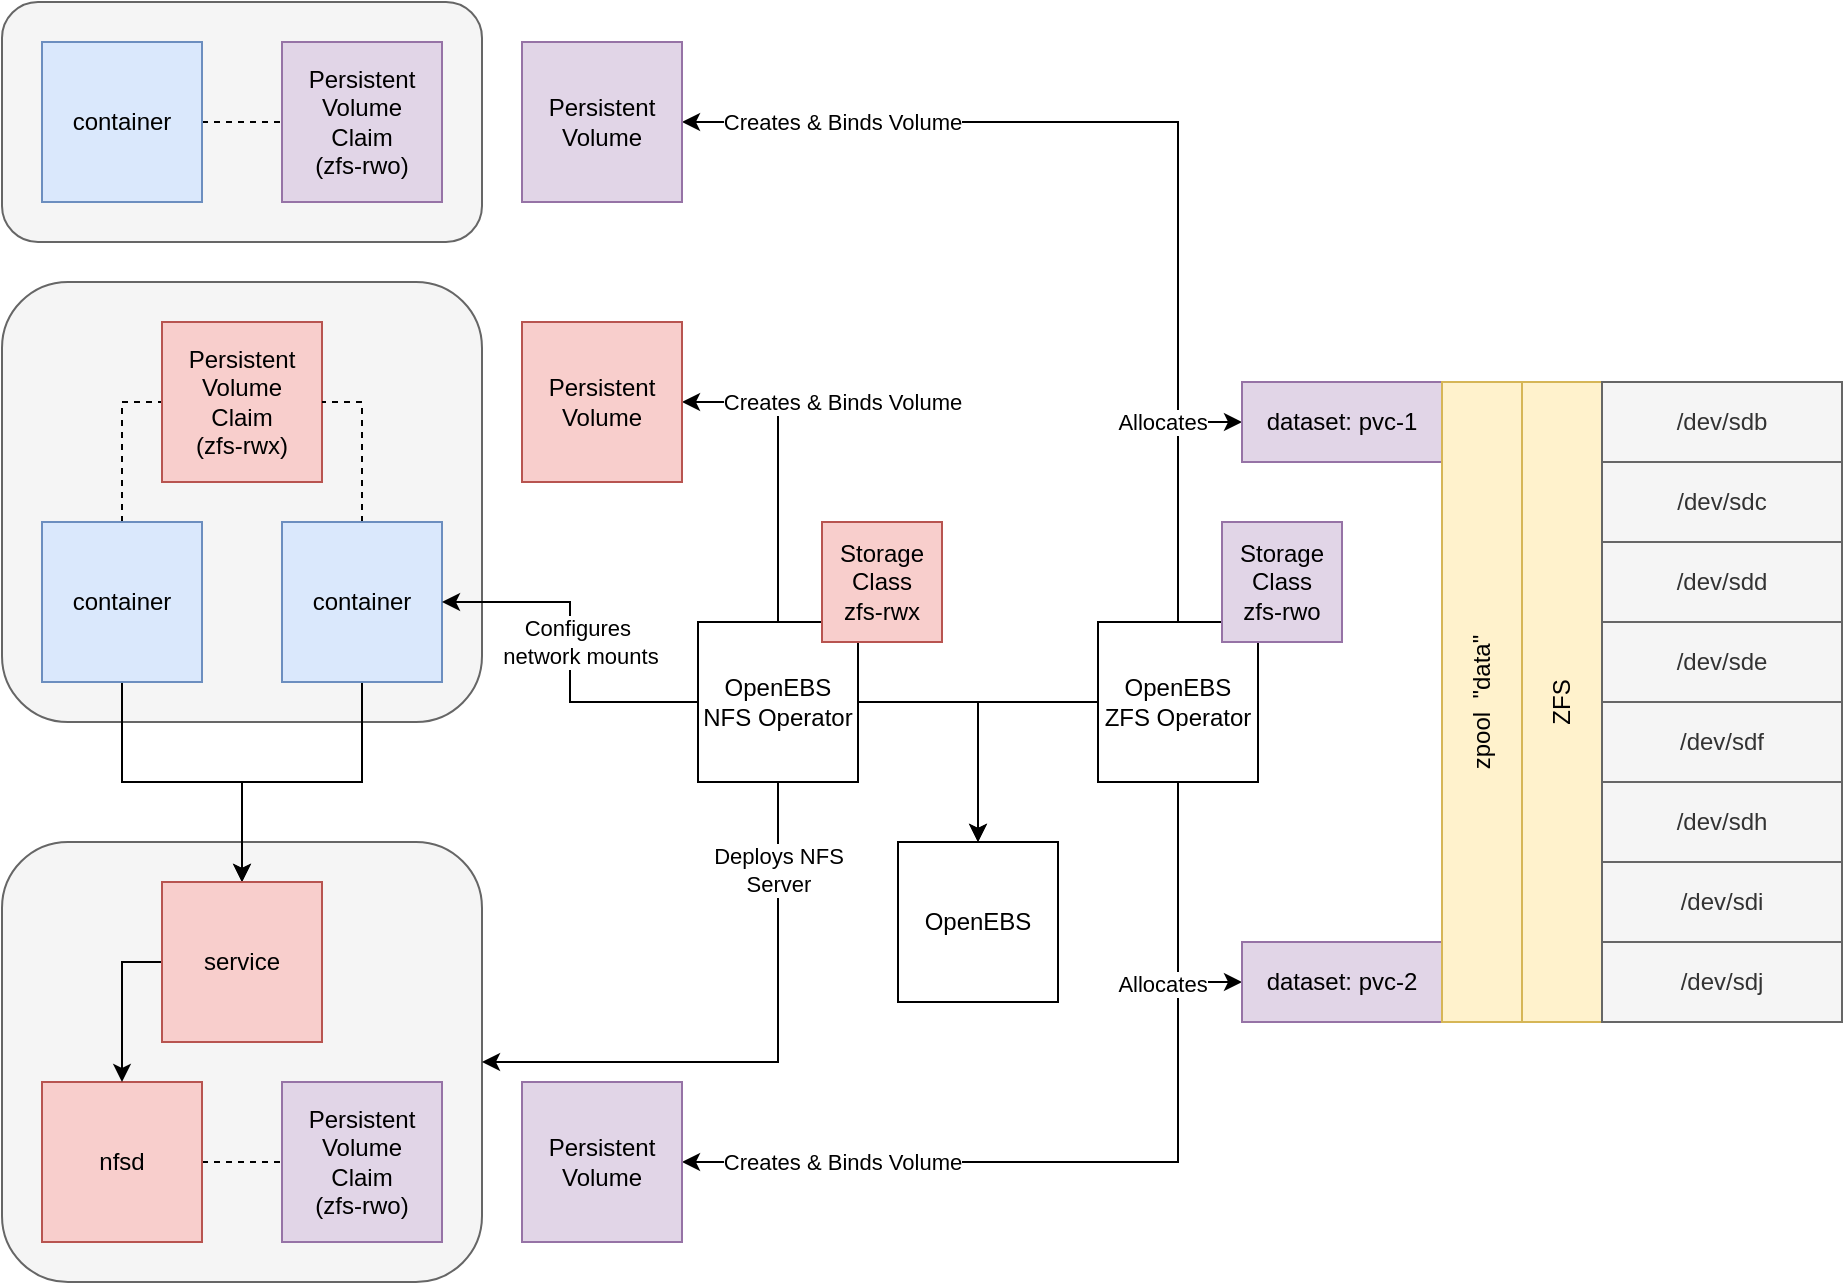 <mxfile version="24.1.0" type="google" pages="2">
  <diagram name="Storage" id="lpMqeaYy-17rv6HrHxLu">
    <mxGraphModel grid="1" page="1" gridSize="10" guides="1" tooltips="1" connect="1" arrows="1" fold="1" pageScale="1" pageWidth="850" pageHeight="1100" math="0" shadow="0">
      <root>
        <mxCell id="0" />
        <mxCell id="1" parent="0" />
        <mxCell id="DSboo58tcuAL-52WsQlw-30" value="" style="rounded=1;whiteSpace=wrap;html=1;horizontal=1;verticalAlign=middle;fillColor=#f5f5f5;fontColor=#333333;align=left;strokeColor=#666666;" vertex="1" parent="1">
          <mxGeometry x="60" y="700" width="240" height="220" as="geometry" />
        </mxCell>
        <mxCell id="DSboo58tcuAL-52WsQlw-1" value="" style="rounded=1;whiteSpace=wrap;html=1;horizontal=1;verticalAlign=top;fillColor=#f5f5f5;fontColor=#333333;strokeColor=#666666;" vertex="1" parent="1">
          <mxGeometry x="60" y="280" width="240" height="120" as="geometry" />
        </mxCell>
        <mxCell id="DSboo58tcuAL-52WsQlw-40" style="edgeStyle=orthogonalEdgeStyle;rounded=0;orthogonalLoop=1;jettySize=auto;html=1;exitX=1;exitY=0.5;exitDx=0;exitDy=0;dashed=1;endArrow=none;endFill=0;" edge="1" parent="1" source="DSboo58tcuAL-52WsQlw-2" target="DSboo58tcuAL-52WsQlw-3">
          <mxGeometry relative="1" as="geometry" />
        </mxCell>
        <mxCell id="DSboo58tcuAL-52WsQlw-2" value="container" style="whiteSpace=wrap;html=1;aspect=fixed;fillColor=#dae8fc;strokeColor=#6c8ebf;" vertex="1" parent="1">
          <mxGeometry x="80" y="300" width="80" height="80" as="geometry" />
        </mxCell>
        <mxCell id="DSboo58tcuAL-52WsQlw-3" value="Persistent&lt;div&gt;Volume&lt;/div&gt;&lt;div&gt;Claim&lt;/div&gt;&lt;div&gt;(zfs-rwo)&lt;/div&gt;" style="whiteSpace=wrap;html=1;aspect=fixed;fillColor=#e1d5e7;strokeColor=#9673a6;" vertex="1" parent="1">
          <mxGeometry x="200" y="300" width="80" height="80" as="geometry" />
        </mxCell>
        <mxCell id="DSboo58tcuAL-52WsQlw-5" value="OpenEBS" style="whiteSpace=wrap;html=1;aspect=fixed;" vertex="1" parent="1">
          <mxGeometry x="508" y="700" width="80" height="80" as="geometry" />
        </mxCell>
        <mxCell id="DSboo58tcuAL-52WsQlw-51" style="edgeStyle=orthogonalEdgeStyle;rounded=0;orthogonalLoop=1;jettySize=auto;html=1;exitX=0;exitY=0.5;exitDx=0;exitDy=0;entryX=0.5;entryY=0;entryDx=0;entryDy=0;" edge="1" parent="1" source="DSboo58tcuAL-52WsQlw-6" target="DSboo58tcuAL-52WsQlw-5">
          <mxGeometry relative="1" as="geometry" />
        </mxCell>
        <mxCell id="DSboo58tcuAL-52WsQlw-59" style="edgeStyle=orthogonalEdgeStyle;rounded=0;orthogonalLoop=1;jettySize=auto;html=1;exitX=0.5;exitY=1;exitDx=0;exitDy=0;entryX=1;entryY=0.5;entryDx=0;entryDy=0;" edge="1" parent="1" source="DSboo58tcuAL-52WsQlw-6" target="DSboo58tcuAL-52WsQlw-33">
          <mxGeometry relative="1" as="geometry" />
        </mxCell>
        <mxCell id="DSboo58tcuAL-52WsQlw-60" value="Creates &amp;amp; Binds Volume" style="edgeLabel;html=1;align=center;verticalAlign=middle;resizable=0;points=[];" vertex="1" connectable="0" parent="DSboo58tcuAL-52WsQlw-59">
          <mxGeometry x="0.018" y="-4" relative="1" as="geometry">
            <mxPoint x="-135" y="4" as="offset" />
          </mxGeometry>
        </mxCell>
        <mxCell id="DSboo58tcuAL-52WsQlw-64" style="edgeStyle=orthogonalEdgeStyle;rounded=0;orthogonalLoop=1;jettySize=auto;html=1;exitX=0.5;exitY=0;exitDx=0;exitDy=0;entryX=1;entryY=0.5;entryDx=0;entryDy=0;" edge="1" parent="1" source="DSboo58tcuAL-52WsQlw-6" target="DSboo58tcuAL-52WsQlw-10">
          <mxGeometry relative="1" as="geometry" />
        </mxCell>
        <mxCell id="DSboo58tcuAL-52WsQlw-65" value="Creates &amp;amp; Binds Volume" style="edgeLabel;html=1;align=center;verticalAlign=middle;resizable=0;points=[];" vertex="1" connectable="0" parent="DSboo58tcuAL-52WsQlw-64">
          <mxGeometry x="0.847" y="1" relative="1" as="geometry">
            <mxPoint x="42" y="-1" as="offset" />
          </mxGeometry>
        </mxCell>
        <mxCell id="DSboo58tcuAL-52WsQlw-6" value="OpenEBS&lt;div&gt;ZFS Operator&lt;/div&gt;" style="whiteSpace=wrap;html=1;aspect=fixed;" vertex="1" parent="1">
          <mxGeometry x="608" y="590" width="80" height="80" as="geometry" />
        </mxCell>
        <mxCell id="DSboo58tcuAL-52WsQlw-7" value="Storage Class&lt;div&gt;zfs-rwo&lt;/div&gt;" style="whiteSpace=wrap;html=1;aspect=fixed;fillColor=#e1d5e7;strokeColor=#9673a6;" vertex="1" parent="1">
          <mxGeometry x="670" y="540" width="60" height="60" as="geometry" />
        </mxCell>
        <mxCell id="DSboo58tcuAL-52WsQlw-52" style="edgeStyle=orthogonalEdgeStyle;rounded=0;orthogonalLoop=1;jettySize=auto;html=1;exitX=1;exitY=0.5;exitDx=0;exitDy=0;" edge="1" parent="1" source="DSboo58tcuAL-52WsQlw-8" target="DSboo58tcuAL-52WsQlw-5">
          <mxGeometry relative="1" as="geometry" />
        </mxCell>
        <mxCell id="DSboo58tcuAL-52WsQlw-53" style="edgeStyle=orthogonalEdgeStyle;rounded=0;orthogonalLoop=1;jettySize=auto;html=1;exitX=0.5;exitY=1;exitDx=0;exitDy=0;entryX=1;entryY=0.5;entryDx=0;entryDy=0;" edge="1" parent="1" source="DSboo58tcuAL-52WsQlw-8" target="DSboo58tcuAL-52WsQlw-30">
          <mxGeometry relative="1" as="geometry" />
        </mxCell>
        <mxCell id="DSboo58tcuAL-52WsQlw-54" value="Deploys NFS&lt;div&gt;Server&lt;/div&gt;" style="edgeLabel;html=1;align=center;verticalAlign=middle;resizable=0;points=[];" vertex="1" connectable="0" parent="DSboo58tcuAL-52WsQlw-53">
          <mxGeometry x="-0.585" y="2" relative="1" as="geometry">
            <mxPoint x="-2" y="-16" as="offset" />
          </mxGeometry>
        </mxCell>
        <mxCell id="DSboo58tcuAL-52WsQlw-66" style="edgeStyle=orthogonalEdgeStyle;rounded=0;orthogonalLoop=1;jettySize=auto;html=1;exitX=0.5;exitY=0;exitDx=0;exitDy=0;entryX=1;entryY=0.5;entryDx=0;entryDy=0;" edge="1" parent="1" source="DSboo58tcuAL-52WsQlw-8" target="DSboo58tcuAL-52WsQlw-28">
          <mxGeometry relative="1" as="geometry" />
        </mxCell>
        <mxCell id="DSboo58tcuAL-52WsQlw-67" value="Creates &amp;amp; Binds Volume" style="edgeLabel;html=1;align=center;verticalAlign=middle;resizable=0;points=[];" vertex="1" connectable="0" parent="DSboo58tcuAL-52WsQlw-66">
          <mxGeometry x="0.025" y="-1" relative="1" as="geometry">
            <mxPoint x="31" y="-29" as="offset" />
          </mxGeometry>
        </mxCell>
        <mxCell id="DSboo58tcuAL-52WsQlw-8" value="OpenEBS&lt;div&gt;NFS Operator&lt;/div&gt;" style="whiteSpace=wrap;html=1;aspect=fixed;" vertex="1" parent="1">
          <mxGeometry x="408" y="590" width="80" height="80" as="geometry" />
        </mxCell>
        <mxCell id="DSboo58tcuAL-52WsQlw-49" style="edgeStyle=orthogonalEdgeStyle;rounded=0;orthogonalLoop=1;jettySize=auto;html=1;exitX=0.5;exitY=0;exitDx=0;exitDy=0;entryX=0;entryY=0.5;entryDx=0;entryDy=0;" edge="1" parent="1" source="DSboo58tcuAL-52WsQlw-6" target="DSboo58tcuAL-52WsQlw-23">
          <mxGeometry relative="1" as="geometry" />
        </mxCell>
        <mxCell id="DSboo58tcuAL-52WsQlw-50" value="Allocates" style="edgeLabel;html=1;align=center;verticalAlign=middle;resizable=0;points=[];" vertex="1" connectable="0" parent="DSboo58tcuAL-52WsQlw-49">
          <mxGeometry x="-0.011" relative="1" as="geometry">
            <mxPoint x="-8" y="-35" as="offset" />
          </mxGeometry>
        </mxCell>
        <mxCell id="DSboo58tcuAL-52WsQlw-10" value="Persistent Volume" style="whiteSpace=wrap;html=1;aspect=fixed;fillColor=#e1d5e7;strokeColor=#9673a6;" vertex="1" parent="1">
          <mxGeometry x="320" y="300" width="80" height="80" as="geometry" />
        </mxCell>
        <mxCell id="DSboo58tcuAL-52WsQlw-23" value="dataset: pvc-1" style="rounded=0;whiteSpace=wrap;html=1;fillColor=#e1d5e7;strokeColor=#9673a6;" vertex="1" parent="1">
          <mxGeometry x="680" y="470" width="100" height="40" as="geometry" />
        </mxCell>
        <mxCell id="DSboo58tcuAL-52WsQlw-24" value="" style="rounded=1;whiteSpace=wrap;html=1;horizontal=1;verticalAlign=middle;fillColor=#f5f5f5;fontColor=#333333;align=left;strokeColor=#666666;" vertex="1" parent="1">
          <mxGeometry x="60" y="420" width="240" height="220" as="geometry" />
        </mxCell>
        <mxCell id="DSboo58tcuAL-52WsQlw-37" style="edgeStyle=orthogonalEdgeStyle;rounded=0;orthogonalLoop=1;jettySize=auto;html=1;exitX=0.5;exitY=1;exitDx=0;exitDy=0;entryX=0.5;entryY=0;entryDx=0;entryDy=0;" edge="1" parent="1" source="DSboo58tcuAL-52WsQlw-25" target="DSboo58tcuAL-52WsQlw-34">
          <mxGeometry relative="1" as="geometry" />
        </mxCell>
        <mxCell id="DSboo58tcuAL-52WsQlw-38" style="edgeStyle=orthogonalEdgeStyle;rounded=0;orthogonalLoop=1;jettySize=auto;html=1;exitX=0.5;exitY=0;exitDx=0;exitDy=0;entryX=0;entryY=0.5;entryDx=0;entryDy=0;endArrow=none;endFill=0;dashed=1;" edge="1" parent="1" source="DSboo58tcuAL-52WsQlw-25" target="DSboo58tcuAL-52WsQlw-26">
          <mxGeometry relative="1" as="geometry" />
        </mxCell>
        <mxCell id="DSboo58tcuAL-52WsQlw-25" value="container" style="whiteSpace=wrap;html=1;aspect=fixed;fillColor=#dae8fc;strokeColor=#6c8ebf;" vertex="1" parent="1">
          <mxGeometry x="80" y="540" width="80" height="80" as="geometry" />
        </mxCell>
        <mxCell id="DSboo58tcuAL-52WsQlw-26" value="Persistent&lt;div&gt;Volume&lt;/div&gt;&lt;div&gt;Claim&lt;/div&gt;&lt;div&gt;(zfs-rwx)&lt;/div&gt;" style="whiteSpace=wrap;html=1;aspect=fixed;fillColor=#f8cecc;strokeColor=#b85450;" vertex="1" parent="1">
          <mxGeometry x="140" y="440" width="80" height="80" as="geometry" />
        </mxCell>
        <mxCell id="DSboo58tcuAL-52WsQlw-36" style="edgeStyle=orthogonalEdgeStyle;rounded=0;orthogonalLoop=1;jettySize=auto;html=1;exitX=0.5;exitY=1;exitDx=0;exitDy=0;entryX=0.5;entryY=0;entryDx=0;entryDy=0;" edge="1" parent="1" source="DSboo58tcuAL-52WsQlw-27" target="DSboo58tcuAL-52WsQlw-34">
          <mxGeometry relative="1" as="geometry" />
        </mxCell>
        <mxCell id="DSboo58tcuAL-52WsQlw-39" style="edgeStyle=orthogonalEdgeStyle;rounded=0;orthogonalLoop=1;jettySize=auto;html=1;exitX=0.5;exitY=0;exitDx=0;exitDy=0;entryX=1;entryY=0.5;entryDx=0;entryDy=0;dashed=1;endArrow=none;endFill=0;" edge="1" parent="1" source="DSboo58tcuAL-52WsQlw-27" target="DSboo58tcuAL-52WsQlw-26">
          <mxGeometry relative="1" as="geometry" />
        </mxCell>
        <mxCell id="DSboo58tcuAL-52WsQlw-27" value="container" style="whiteSpace=wrap;html=1;aspect=fixed;fillColor=#dae8fc;strokeColor=#6c8ebf;" vertex="1" parent="1">
          <mxGeometry x="200" y="540" width="80" height="80" as="geometry" />
        </mxCell>
        <mxCell id="DSboo58tcuAL-52WsQlw-28" value="Persistent&lt;div&gt;Volume&lt;/div&gt;" style="whiteSpace=wrap;html=1;aspect=fixed;fillColor=#f8cecc;strokeColor=#b85450;" vertex="1" parent="1">
          <mxGeometry x="320" y="440" width="80" height="80" as="geometry" />
        </mxCell>
        <mxCell id="DSboo58tcuAL-52WsQlw-42" style="edgeStyle=orthogonalEdgeStyle;rounded=0;orthogonalLoop=1;jettySize=auto;html=1;exitX=1;exitY=0.5;exitDx=0;exitDy=0;entryX=0;entryY=0.5;entryDx=0;entryDy=0;dashed=1;endArrow=none;endFill=0;" edge="1" parent="1" source="DSboo58tcuAL-52WsQlw-31" target="DSboo58tcuAL-52WsQlw-32">
          <mxGeometry relative="1" as="geometry" />
        </mxCell>
        <mxCell id="DSboo58tcuAL-52WsQlw-31" value="nfsd" style="whiteSpace=wrap;html=1;aspect=fixed;fillColor=#f8cecc;strokeColor=#b85450;" vertex="1" parent="1">
          <mxGeometry x="80" y="820" width="80" height="80" as="geometry" />
        </mxCell>
        <mxCell id="DSboo58tcuAL-52WsQlw-32" value="Persistent&lt;div&gt;Volume&lt;/div&gt;&lt;div&gt;Claim&lt;/div&gt;&lt;div&gt;(zfs-rwo)&lt;/div&gt;" style="whiteSpace=wrap;html=1;aspect=fixed;fillColor=#e1d5e7;strokeColor=#9673a6;" vertex="1" parent="1">
          <mxGeometry x="200" y="820" width="80" height="80" as="geometry" />
        </mxCell>
        <mxCell id="DSboo58tcuAL-52WsQlw-47" style="edgeStyle=orthogonalEdgeStyle;rounded=0;orthogonalLoop=1;jettySize=auto;html=1;exitX=0.5;exitY=1;exitDx=0;exitDy=0;entryX=0;entryY=0.5;entryDx=0;entryDy=0;" edge="1" parent="1" source="DSboo58tcuAL-52WsQlw-6" target="DSboo58tcuAL-52WsQlw-43">
          <mxGeometry relative="1" as="geometry" />
        </mxCell>
        <mxCell id="DSboo58tcuAL-52WsQlw-48" value="Allocates" style="edgeLabel;html=1;align=center;verticalAlign=middle;resizable=0;points=[];" vertex="1" connectable="0" parent="DSboo58tcuAL-52WsQlw-47">
          <mxGeometry x="-0.13" relative="1" as="geometry">
            <mxPoint x="-8" y="43" as="offset" />
          </mxGeometry>
        </mxCell>
        <mxCell id="DSboo58tcuAL-52WsQlw-33" value="Persistent Volume" style="whiteSpace=wrap;html=1;aspect=fixed;fillColor=#e1d5e7;strokeColor=#9673a6;" vertex="1" parent="1">
          <mxGeometry x="320" y="820" width="80" height="80" as="geometry" />
        </mxCell>
        <mxCell id="DSboo58tcuAL-52WsQlw-41" style="edgeStyle=orthogonalEdgeStyle;rounded=0;orthogonalLoop=1;jettySize=auto;html=1;exitX=0;exitY=0.5;exitDx=0;exitDy=0;" edge="1" parent="1" source="DSboo58tcuAL-52WsQlw-34" target="DSboo58tcuAL-52WsQlw-31">
          <mxGeometry relative="1" as="geometry" />
        </mxCell>
        <mxCell id="DSboo58tcuAL-52WsQlw-34" value="service" style="whiteSpace=wrap;html=1;aspect=fixed;fillColor=#f8cecc;strokeColor=#b85450;" vertex="1" parent="1">
          <mxGeometry x="140" y="720" width="80" height="80" as="geometry" />
        </mxCell>
        <mxCell id="DSboo58tcuAL-52WsQlw-43" value="dataset: pvc-2" style="rounded=0;whiteSpace=wrap;html=1;fillColor=#e1d5e7;strokeColor=#9673a6;" vertex="1" parent="1">
          <mxGeometry x="680" y="750" width="100" height="40" as="geometry" />
        </mxCell>
        <mxCell id="DSboo58tcuAL-52WsQlw-46" value="" style="group;fillColor=#fff2cc;strokeColor=#d6b656;" vertex="1" connectable="0" parent="1">
          <mxGeometry x="780" y="470" width="200" height="320" as="geometry" />
        </mxCell>
        <mxCell id="DSboo58tcuAL-52WsQlw-11" value="ZFS" style="rounded=0;whiteSpace=wrap;html=1;horizontal=0;fillColor=#fff2cc;strokeColor=#d6b656;" vertex="1" parent="DSboo58tcuAL-52WsQlw-46">
          <mxGeometry x="40" width="40" height="320" as="geometry" />
        </mxCell>
        <mxCell id="DSboo58tcuAL-52WsQlw-45" value="" style="group" vertex="1" connectable="0" parent="DSboo58tcuAL-52WsQlw-46">
          <mxGeometry width="200" height="320" as="geometry" />
        </mxCell>
        <mxCell id="DSboo58tcuAL-52WsQlw-12" value="/dev/sdb" style="rounded=0;whiteSpace=wrap;html=1;fillColor=#f5f5f5;fontColor=#333333;strokeColor=#666666;" vertex="1" parent="DSboo58tcuAL-52WsQlw-45">
          <mxGeometry x="80" width="120" height="40" as="geometry" />
        </mxCell>
        <mxCell id="DSboo58tcuAL-52WsQlw-13" value="/dev/sdc" style="rounded=0;whiteSpace=wrap;html=1;fillColor=#f5f5f5;fontColor=#333333;strokeColor=#666666;" vertex="1" parent="DSboo58tcuAL-52WsQlw-45">
          <mxGeometry x="80" y="40" width="120" height="40" as="geometry" />
        </mxCell>
        <mxCell id="DSboo58tcuAL-52WsQlw-14" value="/dev/sdd" style="rounded=0;whiteSpace=wrap;html=1;fillColor=#f5f5f5;fontColor=#333333;strokeColor=#666666;" vertex="1" parent="DSboo58tcuAL-52WsQlw-45">
          <mxGeometry x="80" y="80" width="120" height="40" as="geometry" />
        </mxCell>
        <mxCell id="DSboo58tcuAL-52WsQlw-15" value="/dev/sde" style="rounded=0;whiteSpace=wrap;html=1;fillColor=#f5f5f5;fontColor=#333333;strokeColor=#666666;" vertex="1" parent="DSboo58tcuAL-52WsQlw-45">
          <mxGeometry x="80" y="120" width="120" height="40" as="geometry" />
        </mxCell>
        <mxCell id="DSboo58tcuAL-52WsQlw-16" value="/dev/sdf" style="rounded=0;whiteSpace=wrap;html=1;fillColor=#f5f5f5;fontColor=#333333;strokeColor=#666666;" vertex="1" parent="DSboo58tcuAL-52WsQlw-45">
          <mxGeometry x="80" y="160" width="120" height="40" as="geometry" />
        </mxCell>
        <mxCell id="DSboo58tcuAL-52WsQlw-17" value="/dev/sdh" style="rounded=0;whiteSpace=wrap;html=1;fillColor=#f5f5f5;fontColor=#333333;strokeColor=#666666;" vertex="1" parent="DSboo58tcuAL-52WsQlw-45">
          <mxGeometry x="80" y="200" width="120" height="40" as="geometry" />
        </mxCell>
        <mxCell id="DSboo58tcuAL-52WsQlw-18" value="/dev/sdi" style="rounded=0;whiteSpace=wrap;html=1;fillColor=#f5f5f5;fontColor=#333333;strokeColor=#666666;" vertex="1" parent="DSboo58tcuAL-52WsQlw-45">
          <mxGeometry x="80" y="240" width="120" height="40" as="geometry" />
        </mxCell>
        <mxCell id="DSboo58tcuAL-52WsQlw-19" value="/dev/sdj" style="rounded=0;whiteSpace=wrap;html=1;fillColor=#f5f5f5;fontColor=#333333;strokeColor=#666666;" vertex="1" parent="DSboo58tcuAL-52WsQlw-45">
          <mxGeometry x="80" y="280" width="120" height="40" as="geometry" />
        </mxCell>
        <mxCell id="DSboo58tcuAL-52WsQlw-21" value="zpool&amp;nbsp; &quot;data&quot;" style="rounded=0;whiteSpace=wrap;html=1;horizontal=0;fillColor=#fff2cc;strokeColor=#d6b656;" vertex="1" parent="DSboo58tcuAL-52WsQlw-45">
          <mxGeometry width="40" height="320" as="geometry" />
        </mxCell>
        <mxCell id="DSboo58tcuAL-52WsQlw-56" style="edgeStyle=orthogonalEdgeStyle;rounded=0;orthogonalLoop=1;jettySize=auto;html=1;exitX=0;exitY=0.5;exitDx=0;exitDy=0;entryX=1;entryY=0.5;entryDx=0;entryDy=0;" edge="1" parent="1" source="DSboo58tcuAL-52WsQlw-8" target="DSboo58tcuAL-52WsQlw-27">
          <mxGeometry relative="1" as="geometry" />
        </mxCell>
        <mxCell id="DSboo58tcuAL-52WsQlw-57" value="Configures&amp;nbsp;&lt;div&gt;network mounts&lt;/div&gt;" style="edgeLabel;html=1;align=center;verticalAlign=middle;resizable=0;points=[];" vertex="1" connectable="0" parent="DSboo58tcuAL-52WsQlw-56">
          <mxGeometry x="0.29" relative="1" as="geometry">
            <mxPoint x="6" y="20" as="offset" />
          </mxGeometry>
        </mxCell>
        <mxCell id="DSboo58tcuAL-52WsQlw-63" value="Storage Class&lt;div&gt;zfs-rwx&lt;/div&gt;" style="whiteSpace=wrap;html=1;aspect=fixed;fillColor=#f8cecc;strokeColor=#b85450;" vertex="1" parent="1">
          <mxGeometry x="470" y="540" width="60" height="60" as="geometry" />
        </mxCell>
      </root>
    </mxGraphModel>
  </diagram>
  <diagram id="HBpLRJj61KdkfzT1Da7W" name="Service Flow">
    <mxGraphModel grid="1" page="1" gridSize="10" guides="1" tooltips="1" connect="1" arrows="1" fold="1" pageScale="1" pageWidth="827" pageHeight="1169" math="0" shadow="0">
      <root>
        <mxCell id="0" />
        <mxCell id="1" parent="0" />
        <mxCell id="IvFB8CJMPVDLsbIIlRhp-10" style="edgeStyle=orthogonalEdgeStyle;rounded=0;orthogonalLoop=1;jettySize=auto;html=1;exitX=0.5;exitY=0;exitDx=0;exitDy=0;entryX=0;entryY=0.5;entryDx=0;entryDy=0;" edge="1" parent="1" source="IvFB8CJMPVDLsbIIlRhp-1" target="IvFB8CJMPVDLsbIIlRhp-3">
          <mxGeometry relative="1" as="geometry" />
        </mxCell>
        <mxCell id="IvFB8CJMPVDLsbIIlRhp-11" style="edgeStyle=orthogonalEdgeStyle;rounded=0;orthogonalLoop=1;jettySize=auto;html=1;exitX=0.5;exitY=0;exitDx=0;exitDy=0;entryX=0;entryY=0.5;entryDx=0;entryDy=0;" edge="1" parent="1" source="IvFB8CJMPVDLsbIIlRhp-1" target="IvFB8CJMPVDLsbIIlRhp-4">
          <mxGeometry relative="1" as="geometry" />
        </mxCell>
        <mxCell id="IvFB8CJMPVDLsbIIlRhp-21" style="edgeStyle=orthogonalEdgeStyle;rounded=0;orthogonalLoop=1;jettySize=auto;html=1;exitX=1;exitY=0.5;exitDx=0;exitDy=0;entryX=0.5;entryY=1;entryDx=0;entryDy=0;" edge="1" parent="1" source="IvFB8CJMPVDLsbIIlRhp-1" target="IvFB8CJMPVDLsbIIlRhp-9">
          <mxGeometry relative="1" as="geometry" />
        </mxCell>
        <mxCell id="IvFB8CJMPVDLsbIIlRhp-27" style="edgeStyle=orthogonalEdgeStyle;rounded=0;orthogonalLoop=1;jettySize=auto;html=1;exitX=0.5;exitY=1;exitDx=0;exitDy=0;entryX=0;entryY=0.5;entryDx=0;entryDy=0;" edge="1" parent="1" source="IvFB8CJMPVDLsbIIlRhp-1" target="IvFB8CJMPVDLsbIIlRhp-24">
          <mxGeometry relative="1" as="geometry" />
        </mxCell>
        <mxCell id="IvFB8CJMPVDLsbIIlRhp-28" style="edgeStyle=orthogonalEdgeStyle;rounded=0;orthogonalLoop=1;jettySize=auto;html=1;exitX=0.5;exitY=1;exitDx=0;exitDy=0;entryX=0;entryY=0.5;entryDx=0;entryDy=0;" edge="1" parent="1" source="IvFB8CJMPVDLsbIIlRhp-1" target="IvFB8CJMPVDLsbIIlRhp-25">
          <mxGeometry relative="1" as="geometry" />
        </mxCell>
        <mxCell id="IvFB8CJMPVDLsbIIlRhp-32" style="edgeStyle=orthogonalEdgeStyle;rounded=0;orthogonalLoop=1;jettySize=auto;html=1;exitX=0.5;exitY=1;exitDx=0;exitDy=0;entryX=0;entryY=0.5;entryDx=0;entryDy=0;" edge="1" parent="1" source="IvFB8CJMPVDLsbIIlRhp-1" target="IvFB8CJMPVDLsbIIlRhp-31">
          <mxGeometry relative="1" as="geometry" />
        </mxCell>
        <mxCell id="IvFB8CJMPVDLsbIIlRhp-1" value="&lt;div&gt;https-in-gw&lt;/div&gt;&lt;div&gt;(Istio/Gateway)&lt;br&gt;&lt;/div&gt;" style="rounded=0;whiteSpace=wrap;html=1;" vertex="1" parent="1">
          <mxGeometry x="150" y="500" width="120" height="60" as="geometry" />
        </mxCell>
        <mxCell id="IvFB8CJMPVDLsbIIlRhp-2" value="External" style="ellipse;shape=cloud;whiteSpace=wrap;html=1;" vertex="1" parent="1">
          <mxGeometry y="490" width="120" height="80" as="geometry" />
        </mxCell>
        <mxCell id="IvFB8CJMPVDLsbIIlRhp-14" style="edgeStyle=orthogonalEdgeStyle;rounded=0;orthogonalLoop=1;jettySize=auto;html=1;exitX=1;exitY=0.5;exitDx=0;exitDy=0;" edge="1" parent="1" source="IvFB8CJMPVDLsbIIlRhp-3">
          <mxGeometry relative="1" as="geometry">
            <mxPoint x="580.0" y="390.0" as="targetPoint" />
          </mxGeometry>
        </mxCell>
        <mxCell id="IvFB8CJMPVDLsbIIlRhp-3" value="argocd-server" style="rounded=0;whiteSpace=wrap;html=1;" vertex="1" parent="1">
          <mxGeometry x="294" y="220" width="120" height="60" as="geometry" />
        </mxCell>
        <mxCell id="IvFB8CJMPVDLsbIIlRhp-13" style="edgeStyle=orthogonalEdgeStyle;rounded=0;orthogonalLoop=1;jettySize=auto;html=1;exitX=1;exitY=0.5;exitDx=0;exitDy=0;entryX=0.5;entryY=0;entryDx=0;entryDy=0;" edge="1" parent="1" source="IvFB8CJMPVDLsbIIlRhp-4" target="IvFB8CJMPVDLsbIIlRhp-5">
          <mxGeometry relative="1" as="geometry" />
        </mxCell>
        <mxCell id="IvFB8CJMPVDLsbIIlRhp-30" style="edgeStyle=orthogonalEdgeStyle;rounded=0;orthogonalLoop=1;jettySize=auto;html=1;exitX=0.5;exitY=1;exitDx=0;exitDy=0;" edge="1" parent="1" source="IvFB8CJMPVDLsbIIlRhp-4" target="IvFB8CJMPVDLsbIIlRhp-29">
          <mxGeometry relative="1" as="geometry" />
        </mxCell>
        <mxCell id="IvFB8CJMPVDLsbIIlRhp-4" value="jellyfin" style="rounded=0;whiteSpace=wrap;html=1;" vertex="1" parent="1">
          <mxGeometry x="294" y="310" width="120" height="60" as="geometry" />
        </mxCell>
        <mxCell id="IvFB8CJMPVDLsbIIlRhp-15" style="edgeStyle=orthogonalEdgeStyle;rounded=0;orthogonalLoop=1;jettySize=auto;html=1;exitX=1;exitY=0.5;exitDx=0;exitDy=0;entryX=0;entryY=0.5;entryDx=0;entryDy=0;" edge="1" parent="1" source="IvFB8CJMPVDLsbIIlRhp-5" target="IvFB8CJMPVDLsbIIlRhp-6">
          <mxGeometry relative="1" as="geometry" />
        </mxCell>
        <mxCell id="IvFB8CJMPVDLsbIIlRhp-16" style="edgeStyle=orthogonalEdgeStyle;rounded=0;orthogonalLoop=1;jettySize=auto;html=1;exitX=1;exitY=0.5;exitDx=0;exitDy=0;entryX=0;entryY=0.5;entryDx=0;entryDy=0;" edge="1" parent="1" source="IvFB8CJMPVDLsbIIlRhp-5" target="IvFB8CJMPVDLsbIIlRhp-8">
          <mxGeometry relative="1" as="geometry" />
        </mxCell>
        <mxCell id="IvFB8CJMPVDLsbIIlRhp-17" style="edgeStyle=orthogonalEdgeStyle;rounded=0;orthogonalLoop=1;jettySize=auto;html=1;exitX=1;exitY=0.5;exitDx=0;exitDy=0;entryX=0;entryY=0.5;entryDx=0;entryDy=0;" edge="1" parent="1" source="IvFB8CJMPVDLsbIIlRhp-5" target="IvFB8CJMPVDLsbIIlRhp-7">
          <mxGeometry relative="1" as="geometry" />
        </mxCell>
        <mxCell id="IvFB8CJMPVDLsbIIlRhp-5" value="otel-col-cluster" style="rounded=0;whiteSpace=wrap;html=1;" vertex="1" parent="1">
          <mxGeometry x="520" y="390" width="120" height="60" as="geometry" />
        </mxCell>
        <mxCell id="IvFB8CJMPVDLsbIIlRhp-6" value="mimir" style="rounded=0;whiteSpace=wrap;html=1;" vertex="1" parent="1">
          <mxGeometry x="690" y="320" width="120" height="60" as="geometry" />
        </mxCell>
        <mxCell id="IvFB8CJMPVDLsbIIlRhp-7" value="loki" style="rounded=0;whiteSpace=wrap;html=1;" vertex="1" parent="1">
          <mxGeometry x="690" y="390" width="120" height="60" as="geometry" />
        </mxCell>
        <mxCell id="IvFB8CJMPVDLsbIIlRhp-8" value="tempo" style="rounded=0;whiteSpace=wrap;html=1;" vertex="1" parent="1">
          <mxGeometry x="690" y="460" width="120" height="60" as="geometry" />
        </mxCell>
        <mxCell id="IvFB8CJMPVDLsbIIlRhp-18" style="edgeStyle=orthogonalEdgeStyle;rounded=0;orthogonalLoop=1;jettySize=auto;html=1;exitX=0;exitY=0.5;exitDx=0;exitDy=0;entryX=1;entryY=0.5;entryDx=0;entryDy=0;" edge="1" parent="1" source="IvFB8CJMPVDLsbIIlRhp-9" target="IvFB8CJMPVDLsbIIlRhp-6">
          <mxGeometry relative="1" as="geometry" />
        </mxCell>
        <mxCell id="IvFB8CJMPVDLsbIIlRhp-19" style="edgeStyle=orthogonalEdgeStyle;rounded=0;orthogonalLoop=1;jettySize=auto;html=1;exitX=0;exitY=0.5;exitDx=0;exitDy=0;entryX=1;entryY=0.5;entryDx=0;entryDy=0;" edge="1" parent="1" source="IvFB8CJMPVDLsbIIlRhp-9" target="IvFB8CJMPVDLsbIIlRhp-7">
          <mxGeometry relative="1" as="geometry" />
        </mxCell>
        <mxCell id="IvFB8CJMPVDLsbIIlRhp-20" style="edgeStyle=orthogonalEdgeStyle;rounded=0;orthogonalLoop=1;jettySize=auto;html=1;exitX=0;exitY=0.5;exitDx=0;exitDy=0;entryX=1;entryY=0.5;entryDx=0;entryDy=0;" edge="1" parent="1" source="IvFB8CJMPVDLsbIIlRhp-9" target="IvFB8CJMPVDLsbIIlRhp-8">
          <mxGeometry relative="1" as="geometry" />
        </mxCell>
        <mxCell id="IvFB8CJMPVDLsbIIlRhp-9" value="grafana" style="rounded=0;whiteSpace=wrap;html=1;" vertex="1" parent="1">
          <mxGeometry x="880" y="390" width="120" height="60" as="geometry" />
        </mxCell>
        <mxCell id="IvFB8CJMPVDLsbIIlRhp-22" value="argocd-redis" style="rounded=0;whiteSpace=wrap;html=1;" vertex="1" parent="1">
          <mxGeometry x="90" y="-10" width="120" height="60" as="geometry" />
        </mxCell>
        <mxCell id="IvFB8CJMPVDLsbIIlRhp-23" value="kube-system" style="rounded=1;whiteSpace=wrap;html=1;verticalAlign=bottom;" vertex="1" parent="1">
          <mxGeometry x="1060" y="20" width="390" height="60" as="geometry" />
        </mxCell>
        <mxCell id="IvFB8CJMPVDLsbIIlRhp-24" value="matchbox" style="rounded=0;whiteSpace=wrap;html=1;" vertex="1" parent="1">
          <mxGeometry x="294" y="560" width="120" height="60" as="geometry" />
        </mxCell>
        <mxCell id="IvFB8CJMPVDLsbIIlRhp-25" value="pxe-server" style="rounded=0;whiteSpace=wrap;html=1;" vertex="1" parent="1">
          <mxGeometry x="294" y="670" width="120" height="60" as="geometry" />
        </mxCell>
        <mxCell id="IvFB8CJMPVDLsbIIlRhp-29" value="nfs-server" style="rounded=0;whiteSpace=wrap;html=1;" vertex="1" parent="1">
          <mxGeometry x="294" y="390" width="120" height="60" as="geometry" />
        </mxCell>
        <mxCell id="IvFB8CJMPVDLsbIIlRhp-31" value="file-server" style="rounded=0;whiteSpace=wrap;html=1;" vertex="1" parent="1">
          <mxGeometry x="294" y="770" width="120" height="60" as="geometry" />
        </mxCell>
        <mxCell id="IvFB8CJMPVDLsbIIlRhp-35" style="edgeStyle=orthogonalEdgeStyle;rounded=0;orthogonalLoop=1;jettySize=auto;html=1;exitX=0;exitY=0.5;exitDx=0;exitDy=0;entryX=0.5;entryY=0;entryDx=0;entryDy=0;" edge="1" parent="1" source="IvFB8CJMPVDLsbIIlRhp-34" target="IvFB8CJMPVDLsbIIlRhp-5">
          <mxGeometry relative="1" as="geometry" />
        </mxCell>
        <mxCell id="IvFB8CJMPVDLsbIIlRhp-34" value="cert-manager" style="rounded=0;whiteSpace=wrap;html=1;" vertex="1" parent="1">
          <mxGeometry x="690" y="220" width="120" height="60" as="geometry" />
        </mxCell>
        <mxCell id="IvFB8CJMPVDLsbIIlRhp-36" value="&lt;div&gt;argocd-application-controller&lt;/div&gt;" style="rounded=0;whiteSpace=wrap;html=1;" vertex="1" parent="1">
          <mxGeometry x="90" y="60" width="120" height="60" as="geometry" />
        </mxCell>
        <mxCell id="IvFB8CJMPVDLsbIIlRhp-37" value="&lt;div&gt;argocd-application-set-controller&lt;/div&gt;" style="rounded=0;whiteSpace=wrap;html=1;" vertex="1" parent="1">
          <mxGeometry x="90" y="130" width="120" height="60" as="geometry" />
        </mxCell>
        <mxCell id="IvFB8CJMPVDLsbIIlRhp-38" value="argocd-repo-server" style="rounded=0;whiteSpace=wrap;html=1;" vertex="1" parent="1">
          <mxGeometry x="230" y="10" width="120" height="60" as="geometry" />
        </mxCell>
        <mxCell id="IvFB8CJMPVDLsbIIlRhp-39" value="argocd-notifications-controller" style="rounded=0;whiteSpace=wrap;html=1;" vertex="1" parent="1">
          <mxGeometry x="370" y="10" width="120" height="60" as="geometry" />
        </mxCell>
        <mxCell id="IvFB8CJMPVDLsbIIlRhp-40" value="argocd-dex-server" style="rounded=0;whiteSpace=wrap;html=1;" vertex="1" parent="1">
          <mxGeometry x="240" y="90" width="120" height="60" as="geometry" />
        </mxCell>
      </root>
    </mxGraphModel>
  </diagram>
</mxfile>
